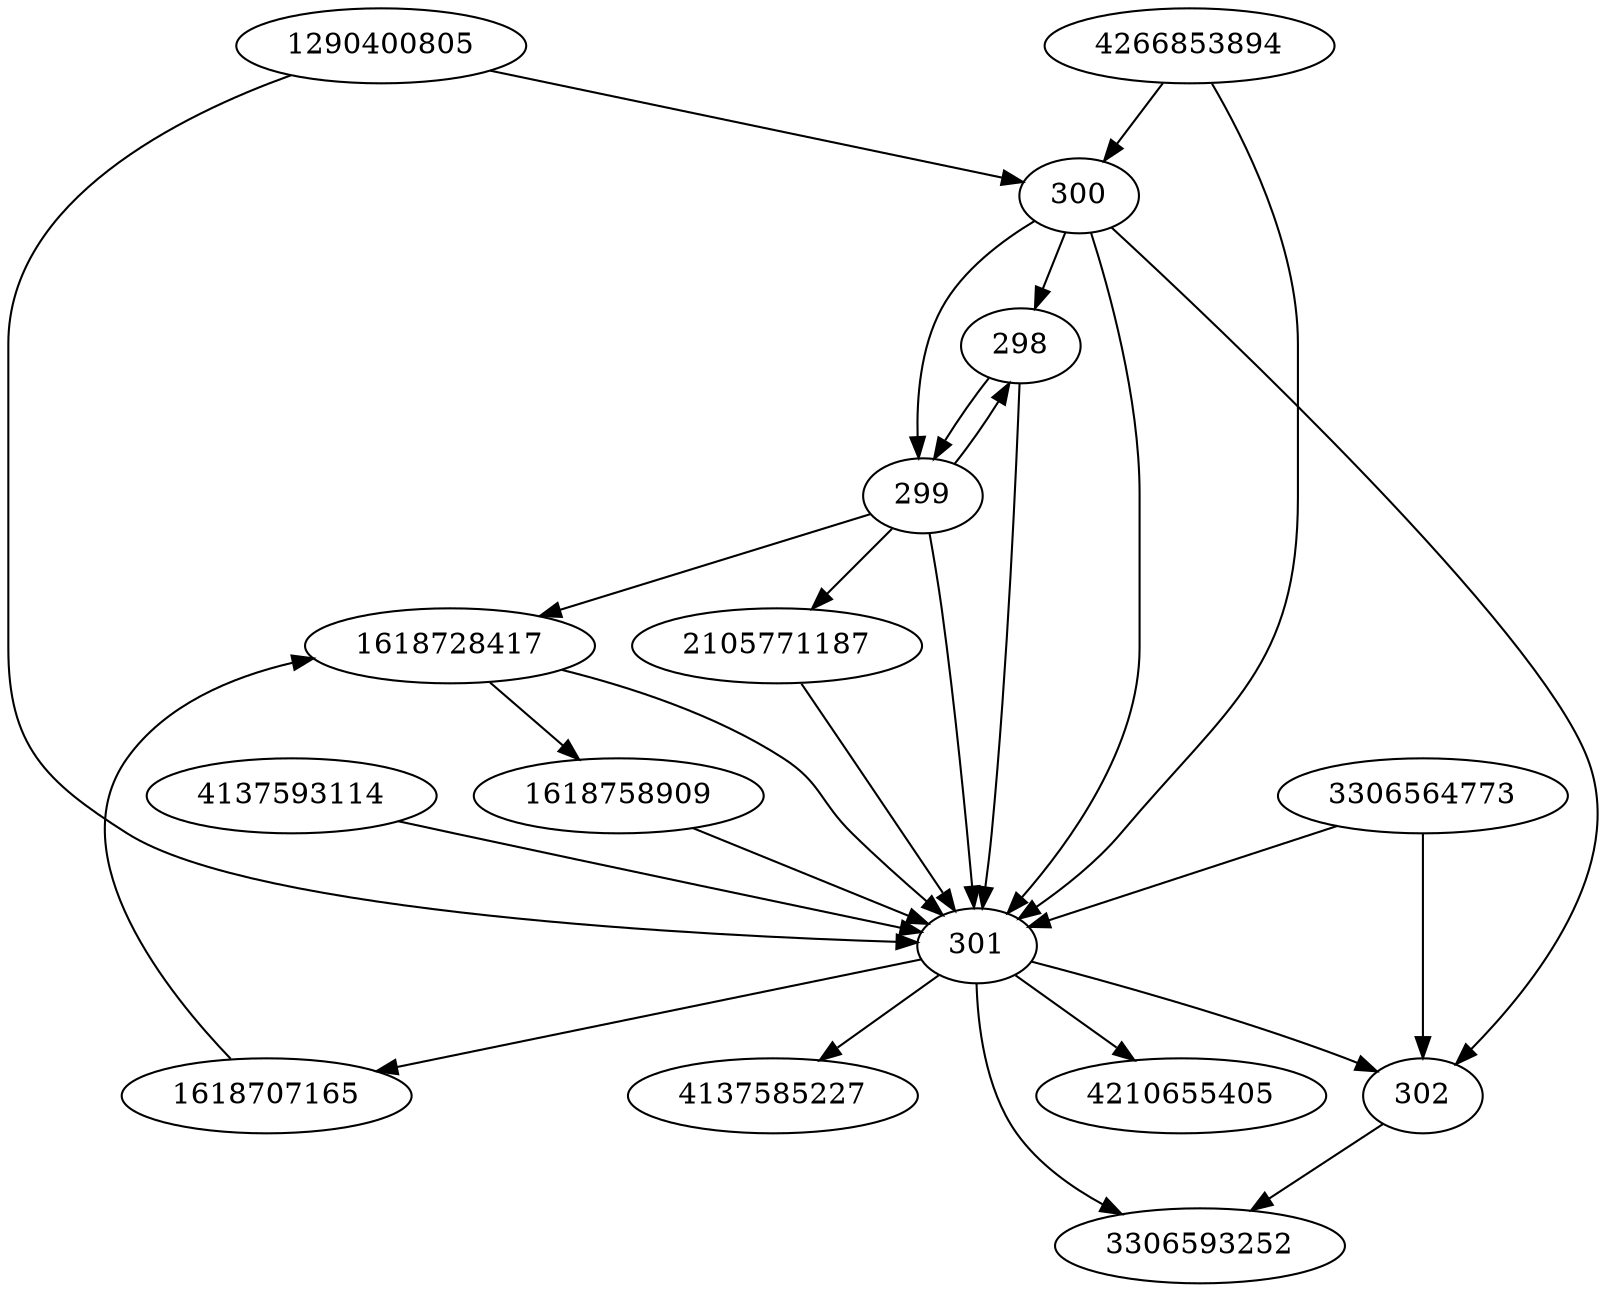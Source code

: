 strict digraph  {
1618728417;
3306593252;
1290400805;
4266853894;
3306564773;
298;
299;
300;
4137585227;
302;
4210655405;
301;
2105771187;
1618758909;
4137593114;
1618707165;
1618728417 -> 301;
1618728417 -> 1618758909;
1290400805 -> 300;
1290400805 -> 301;
4266853894 -> 300;
4266853894 -> 301;
3306564773 -> 301;
3306564773 -> 302;
298 -> 299;
298 -> 301;
299 -> 2105771187;
299 -> 1618728417;
299 -> 298;
299 -> 301;
300 -> 302;
300 -> 298;
300 -> 299;
300 -> 301;
302 -> 3306593252;
301 -> 302;
301 -> 1618707165;
301 -> 3306593252;
301 -> 4137585227;
301 -> 4210655405;
2105771187 -> 301;
1618758909 -> 301;
4137593114 -> 301;
1618707165 -> 1618728417;
}
